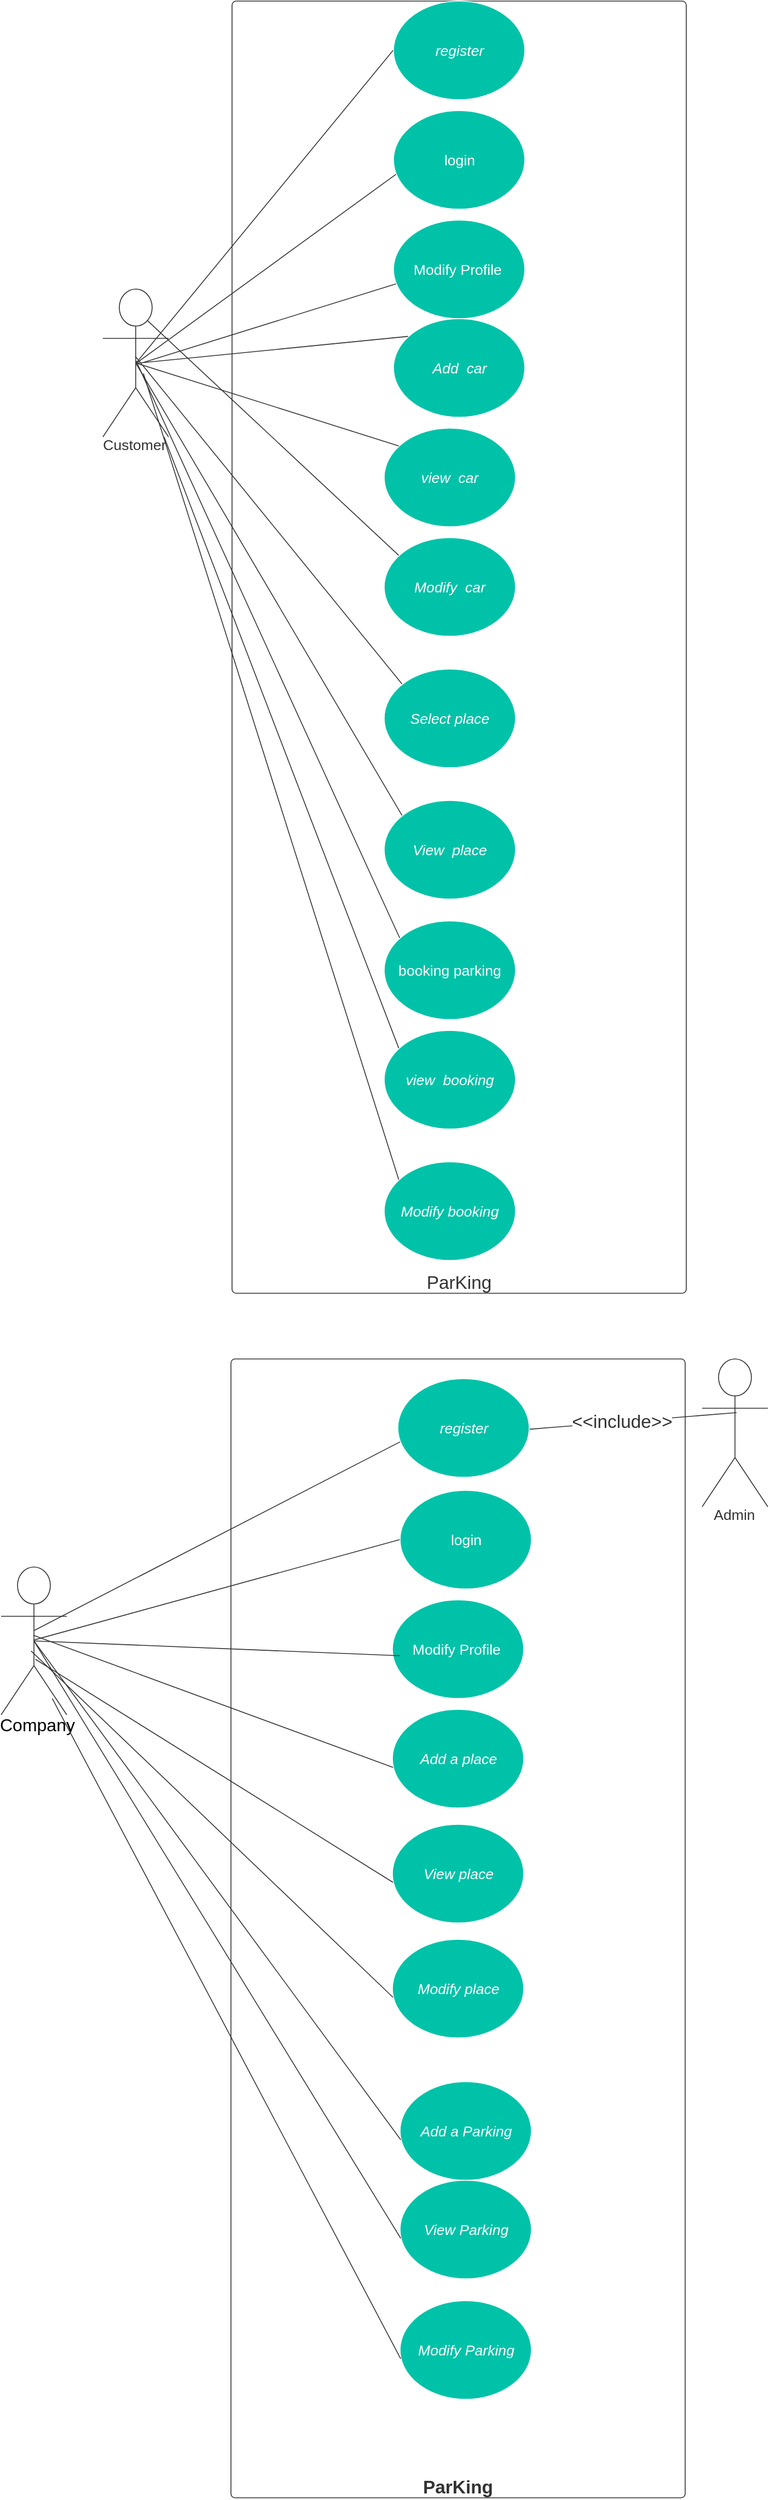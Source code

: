 <mxfile version="21.3.7" type="device">
  <diagram name="Page-1" id="s16WJbm6Fx1J53u12At3">
    <mxGraphModel dx="1749" dy="1240" grid="1" gridSize="10" guides="1" tooltips="1" connect="1" arrows="1" fold="1" page="1" pageScale="1" pageWidth="850" pageHeight="1100" math="0" shadow="0">
      <root>
        <mxCell id="0" />
        <mxCell id="1" parent="0" />
        <mxCell id="yer0IGdIqmeJuPcpPnfa-2" value="ParKing" style="html=1;overflow=block;blockSpacing=1;whiteSpace=wrap;container=1;pointerEvents=0;collapsible=0;recursiveResize=0;fontSize=16.7;fontColor=#333333;spacing=0;verticalAlign=bottom;strokeColor=#333333;strokeOpacity=100;fillOpacity=0;rounded=1;absoluteArcSize=1;arcSize=7.5;fillColor=#000000;strokeWidth=0.8;lucidId=Bqg6.6iqeOJ5;" parent="1" vertex="1">
          <mxGeometry x="301" y="10" width="415" height="1180" as="geometry" />
        </mxCell>
        <mxCell id="yer0IGdIqmeJuPcpPnfa-10" value="booking parking" style="html=1;overflow=block;blockSpacing=1;whiteSpace=wrap;ellipse;fontSize=13.3;fontColor=#ffffff;align=center;spacing=0;verticalAlign=middle;strokeColor=#ffffff;strokeOpacity=100;fillOpacity=100;rounded=1;absoluteArcSize=1;arcSize=7.5;fillColor=#00c2a8;strokeWidth=0.8;lucidId=nPg66Lcen1TV;" parent="yer0IGdIqmeJuPcpPnfa-2" vertex="1">
          <mxGeometry x="139" y="840" width="120" height="90" as="geometry" />
        </mxCell>
        <mxCell id="d7LF6ZpOPFW84GlmmyYs-4" value="Modify&amp;nbsp; car" style="html=1;overflow=block;blockSpacing=1;whiteSpace=wrap;ellipse;fontSize=13.3;fontColor=#ffffff;fontStyle=2;align=center;spacing=0;verticalAlign=middle;strokeColor=#ffffff;strokeOpacity=100;fillOpacity=100;rounded=1;absoluteArcSize=1;arcSize=7.5;fillColor=#00c2a8;strokeWidth=0.8;lucidId=rQg6UsH.H7ip;" vertex="1" parent="yer0IGdIqmeJuPcpPnfa-2">
          <mxGeometry x="139" y="490" width="120" height="90" as="geometry" />
        </mxCell>
        <mxCell id="d7LF6ZpOPFW84GlmmyYs-5" value="" style="html=1;jettySize=18;whiteSpace=wrap;fontSize=13;strokeColor=#333333;strokeOpacity=100;strokeWidth=0.8;rounded=0;startArrow=none;endArrow=none;entryX=0.111;entryY=0.18;entryPerimeter=0;lucidId=w-g60lsR1ei3;" edge="1" parent="yer0IGdIqmeJuPcpPnfa-2" target="d7LF6ZpOPFW84GlmmyYs-4">
          <mxGeometry width="100" height="100" relative="1" as="geometry">
            <Array as="points" />
            <mxPoint x="-91" y="279" as="sourcePoint" />
          </mxGeometry>
        </mxCell>
        <mxCell id="yer0IGdIqmeJuPcpPnfa-11" value="Add&amp;nbsp; car" style="html=1;overflow=block;blockSpacing=1;whiteSpace=wrap;ellipse;fontSize=13.3;fontColor=#ffffff;fontStyle=2;align=center;spacing=0;verticalAlign=middle;strokeColor=#ffffff;strokeOpacity=100;fillOpacity=100;rounded=1;absoluteArcSize=1;arcSize=7.5;fillColor=#00c2a8;strokeWidth=0.8;lucidId=rQg6UsH.H7ip;" parent="yer0IGdIqmeJuPcpPnfa-2" vertex="1">
          <mxGeometry x="147.5" y="290" width="120" height="90" as="geometry" />
        </mxCell>
        <mxCell id="yer0IGdIqmeJuPcpPnfa-6" value="register" style="html=1;overflow=block;blockSpacing=1;whiteSpace=wrap;ellipse;fontSize=13.3;fontColor=#ffffff;fontStyle=2;align=center;spacing=0;verticalAlign=middle;strokeColor=#ffffff;strokeOpacity=100;fillOpacity=100;rounded=1;absoluteArcSize=1;arcSize=7.5;fillColor=#00c2a8;strokeWidth=0.8;lucidId=Bqg6b9R.2y2D;" parent="yer0IGdIqmeJuPcpPnfa-2" vertex="1">
          <mxGeometry x="147.5" width="120" height="90" as="geometry" />
        </mxCell>
        <mxCell id="yer0IGdIqmeJuPcpPnfa-8" value="login" style="html=1;overflow=block;blockSpacing=1;whiteSpace=wrap;ellipse;fontSize=13.3;fontColor=#ffffff;align=center;spacing=0;verticalAlign=middle;strokeColor=#ffffff;strokeOpacity=100;fillOpacity=100;rounded=1;absoluteArcSize=1;arcSize=7.5;fillColor=#00c2a8;strokeWidth=0.8;lucidId=1yg6ph~d_LP~;" parent="yer0IGdIqmeJuPcpPnfa-2" vertex="1">
          <mxGeometry x="147.5" y="100" width="120" height="90" as="geometry" />
        </mxCell>
        <mxCell id="yer0IGdIqmeJuPcpPnfa-12" value="Select  place" style="html=1;overflow=block;blockSpacing=1;whiteSpace=wrap;ellipse;fontSize=13.3;fontColor=#ffffff;fontStyle=2;align=center;spacing=0;verticalAlign=middle;strokeColor=#ffffff;strokeOpacity=100;fillOpacity=100;rounded=1;absoluteArcSize=1;arcSize=7.5;fillColor=#00c2a8;strokeWidth=0.8;lucidId=sQg6l3K30XCc;" parent="yer0IGdIqmeJuPcpPnfa-2" vertex="1">
          <mxGeometry x="139" y="610" width="120" height="90" as="geometry" />
        </mxCell>
        <mxCell id="d7LF6ZpOPFW84GlmmyYs-6" value="view&amp;nbsp; car" style="html=1;overflow=block;blockSpacing=1;whiteSpace=wrap;ellipse;fontSize=13.3;fontColor=#ffffff;fontStyle=2;align=center;spacing=0;verticalAlign=middle;strokeColor=#ffffff;strokeOpacity=100;fillOpacity=100;rounded=1;absoluteArcSize=1;arcSize=7.5;fillColor=#00c2a8;strokeWidth=0.8;lucidId=rQg6UsH.H7ip;" vertex="1" parent="yer0IGdIqmeJuPcpPnfa-2">
          <mxGeometry x="139" y="390" width="120" height="90" as="geometry" />
        </mxCell>
        <mxCell id="d7LF6ZpOPFW84GlmmyYs-10" value="view&amp;nbsp; booking" style="html=1;overflow=block;blockSpacing=1;whiteSpace=wrap;ellipse;fontSize=13.3;fontColor=#ffffff;fontStyle=2;align=center;spacing=0;verticalAlign=middle;strokeColor=#ffffff;strokeOpacity=100;fillOpacity=100;rounded=1;absoluteArcSize=1;arcSize=7.5;fillColor=#00c2a8;strokeWidth=0.8;lucidId=rQg6UsH.H7ip;" vertex="1" parent="yer0IGdIqmeJuPcpPnfa-2">
          <mxGeometry x="139" y="940" width="120" height="90" as="geometry" />
        </mxCell>
        <mxCell id="d7LF6ZpOPFW84GlmmyYs-8" value="Modify&amp;nbsp;booking" style="html=1;overflow=block;blockSpacing=1;whiteSpace=wrap;ellipse;fontSize=13.3;fontColor=#ffffff;fontStyle=2;align=center;spacing=0;verticalAlign=middle;strokeColor=#ffffff;strokeOpacity=100;fillOpacity=100;rounded=1;absoluteArcSize=1;arcSize=7.5;fillColor=#00c2a8;strokeWidth=0.8;lucidId=rQg6UsH.H7ip;" vertex="1" parent="yer0IGdIqmeJuPcpPnfa-2">
          <mxGeometry x="139" y="1060" width="120" height="90" as="geometry" />
        </mxCell>
        <mxCell id="d7LF6ZpOPFW84GlmmyYs-13" value="Modify&amp;nbsp;Profile&amp;nbsp;" style="html=1;overflow=block;blockSpacing=1;whiteSpace=wrap;ellipse;fontSize=13.3;fontColor=#ffffff;align=center;spacing=0;verticalAlign=middle;strokeColor=#ffffff;strokeOpacity=100;fillOpacity=100;rounded=1;absoluteArcSize=1;arcSize=7.5;fillColor=#00c2a8;strokeWidth=0.8;lucidId=1yg6ph~d_LP~;" vertex="1" parent="yer0IGdIqmeJuPcpPnfa-2">
          <mxGeometry x="147.5" y="200" width="120" height="90" as="geometry" />
        </mxCell>
        <mxCell id="d7LF6ZpOPFW84GlmmyYs-14" value="" style="html=1;jettySize=18;whiteSpace=wrap;fontSize=13;strokeColor=#333333;strokeOpacity=100;strokeWidth=0.8;rounded=0;startArrow=none;endArrow=none;entryX=0.019;entryY=0.647;entryPerimeter=0;lucidId=FOg6-LeP_1ml;" edge="1" parent="yer0IGdIqmeJuPcpPnfa-2" target="d7LF6ZpOPFW84GlmmyYs-13">
          <mxGeometry width="100" height="100" relative="1" as="geometry">
            <Array as="points" />
            <mxPoint x="-81" y="330" as="sourcePoint" />
          </mxGeometry>
        </mxCell>
        <mxCell id="d7LF6ZpOPFW84GlmmyYs-16" value="View&amp;nbsp; place" style="html=1;overflow=block;blockSpacing=1;whiteSpace=wrap;ellipse;fontSize=13.3;fontColor=#ffffff;fontStyle=2;align=center;spacing=0;verticalAlign=middle;strokeColor=#ffffff;strokeOpacity=100;fillOpacity=100;rounded=1;absoluteArcSize=1;arcSize=7.5;fillColor=#00c2a8;strokeWidth=0.8;lucidId=sQg6l3K30XCc;" vertex="1" parent="yer0IGdIqmeJuPcpPnfa-2">
          <mxGeometry x="139" y="730" width="120" height="90" as="geometry" />
        </mxCell>
        <mxCell id="yer0IGdIqmeJuPcpPnfa-3" value="ParKing" style="html=1;overflow=block;blockSpacing=1;whiteSpace=wrap;container=1;pointerEvents=0;collapsible=0;recursiveResize=0;fontSize=16.7;fontColor=#333333;fontStyle=1;spacing=0;verticalAlign=bottom;strokeColor=#333333;strokeOpacity=100;fillOpacity=0;rounded=1;absoluteArcSize=1;arcSize=7.5;fillColor=#000000;strokeWidth=0.8;lucidId=55g6yMKkL3yv;" parent="1" vertex="1">
          <mxGeometry x="300" y="1250" width="415" height="1040" as="geometry" />
        </mxCell>
        <mxCell id="d7LF6ZpOPFW84GlmmyYs-97" value="View place" style="html=1;overflow=block;blockSpacing=1;whiteSpace=wrap;ellipse;fontSize=13.3;fontColor=#ffffff;fontStyle=2;align=center;spacing=0;verticalAlign=middle;strokeColor=#ffffff;strokeOpacity=100;fillOpacity=100;rounded=1;absoluteArcSize=1;arcSize=7.5;fillColor=#00c2a8;strokeWidth=0.8;lucidId=I1g6-z2hxhSr;" vertex="1" parent="yer0IGdIqmeJuPcpPnfa-3">
          <mxGeometry x="147.5" y="425" width="120" height="90" as="geometry" />
        </mxCell>
        <mxCell id="yer0IGdIqmeJuPcpPnfa-21" value="Add a place" style="html=1;overflow=block;blockSpacing=1;whiteSpace=wrap;ellipse;fontSize=13.3;fontColor=#ffffff;fontStyle=2;align=center;spacing=0;verticalAlign=middle;strokeColor=#ffffff;strokeOpacity=100;fillOpacity=100;rounded=1;absoluteArcSize=1;arcSize=7.5;fillColor=#00c2a8;strokeWidth=0.8;lucidId=I1g6-z2hxhSr;" parent="yer0IGdIqmeJuPcpPnfa-3" vertex="1">
          <mxGeometry x="147.5" y="320" width="120" height="90" as="geometry" />
        </mxCell>
        <mxCell id="d7LF6ZpOPFW84GlmmyYs-102" value="Modify&amp;nbsp;place" style="html=1;overflow=block;blockSpacing=1;whiteSpace=wrap;ellipse;fontSize=13.3;fontColor=#ffffff;fontStyle=2;align=center;spacing=0;verticalAlign=middle;strokeColor=#ffffff;strokeOpacity=100;fillOpacity=100;rounded=1;absoluteArcSize=1;arcSize=7.5;fillColor=#00c2a8;strokeWidth=0.8;lucidId=I1g6-z2hxhSr;" vertex="1" parent="yer0IGdIqmeJuPcpPnfa-3">
          <mxGeometry x="147.5" y="530" width="120" height="90" as="geometry" />
        </mxCell>
        <mxCell id="d7LF6ZpOPFW84GlmmyYs-104" value="View Parking" style="html=1;overflow=block;blockSpacing=1;whiteSpace=wrap;ellipse;fontSize=13.3;fontColor=#ffffff;fontStyle=2;align=center;spacing=0;verticalAlign=middle;strokeColor=#ffffff;strokeOpacity=100;fillOpacity=100;rounded=1;absoluteArcSize=1;arcSize=7.5;fillColor=#00c2a8;strokeWidth=0.8;lucidId=I1g6-z2hxhSr;" vertex="1" parent="yer0IGdIqmeJuPcpPnfa-3">
          <mxGeometry x="154.5" y="750" width="120" height="90" as="geometry" />
        </mxCell>
        <mxCell id="d7LF6ZpOPFW84GlmmyYs-105" value="Add a Parking" style="html=1;overflow=block;blockSpacing=1;whiteSpace=wrap;ellipse;fontSize=13.3;fontColor=#ffffff;fontStyle=2;align=center;spacing=0;verticalAlign=middle;strokeColor=#ffffff;strokeOpacity=100;fillOpacity=100;rounded=1;absoluteArcSize=1;arcSize=7.5;fillColor=#00c2a8;strokeWidth=0.8;lucidId=I1g6-z2hxhSr;" vertex="1" parent="yer0IGdIqmeJuPcpPnfa-3">
          <mxGeometry x="154.5" y="660" width="120" height="90" as="geometry" />
        </mxCell>
        <mxCell id="d7LF6ZpOPFW84GlmmyYs-106" value="Modify Parking" style="html=1;overflow=block;blockSpacing=1;whiteSpace=wrap;ellipse;fontSize=13.3;fontColor=#ffffff;fontStyle=2;align=center;spacing=0;verticalAlign=middle;strokeColor=#ffffff;strokeOpacity=100;fillOpacity=100;rounded=1;absoluteArcSize=1;arcSize=7.5;fillColor=#00c2a8;strokeWidth=0.8;lucidId=I1g6-z2hxhSr;" vertex="1" parent="yer0IGdIqmeJuPcpPnfa-3">
          <mxGeometry x="154.5" y="860" width="120" height="90" as="geometry" />
        </mxCell>
        <mxCell id="yer0IGdIqmeJuPcpPnfa-20" value="login" style="html=1;overflow=block;blockSpacing=1;whiteSpace=wrap;ellipse;fontSize=13.3;fontColor=#ffffff;align=center;spacing=0;verticalAlign=middle;strokeColor=#ffffff;strokeOpacity=100;fillOpacity=100;rounded=1;absoluteArcSize=1;arcSize=7.5;fillColor=#00c2a8;strokeWidth=0.8;lucidId=I1g6SlVd7WEm;" parent="yer0IGdIqmeJuPcpPnfa-3" vertex="1">
          <mxGeometry x="154.5" y="120" width="120" height="90" as="geometry" />
        </mxCell>
        <mxCell id="d7LF6ZpOPFW84GlmmyYs-113" value="Modify&amp;nbsp;Profile&amp;nbsp;" style="html=1;overflow=block;blockSpacing=1;whiteSpace=wrap;ellipse;fontSize=13.3;fontColor=#ffffff;align=center;spacing=0;verticalAlign=middle;strokeColor=#ffffff;strokeOpacity=100;fillOpacity=100;rounded=1;absoluteArcSize=1;arcSize=7.5;fillColor=#00c2a8;strokeWidth=0.8;lucidId=1yg6ph~d_LP~;" vertex="1" parent="yer0IGdIqmeJuPcpPnfa-3">
          <mxGeometry x="147.5" y="220" width="120" height="90" as="geometry" />
        </mxCell>
        <mxCell id="d7LF6ZpOPFW84GlmmyYs-114" value="" style="html=1;jettySize=18;whiteSpace=wrap;fontSize=13;strokeColor=#333333;strokeOpacity=100;strokeWidth=0.8;rounded=0;startArrow=none;endArrow=none;exitX=0.5;exitY=0.5;exitPerimeter=0;entryX=0.005;entryY=0.589;entryPerimeter=0;lucidId=G9g6W9McRclm;exitDx=0;exitDy=0;" edge="1" parent="yer0IGdIqmeJuPcpPnfa-3" source="yer0IGdIqmeJuPcpPnfa-26">
          <mxGeometry width="100" height="100" relative="1" as="geometry">
            <Array as="points" />
            <mxPoint x="-173.5" y="150" as="sourcePoint" />
            <mxPoint x="154.5" y="271" as="targetPoint" />
          </mxGeometry>
        </mxCell>
        <mxCell id="yer0IGdIqmeJuPcpPnfa-4" value="Customer" style="html=1;overflow=block;blockSpacing=1;shape=umlActor;labelPosition=center;verticalLabelPosition=bottom;verticalAlign=top;whiteSpace=nowrap;fontSize=13.3;fontColor=#333333;spacing=0;strokeColor=#333333;strokeOpacity=100;rounded=1;absoluteArcSize=1;arcSize=7.5;fillColor=#ffffff;strokeWidth=0.8;lucidId=Bqg68-uSPRnB;" parent="1" vertex="1">
          <mxGeometry x="183" y="273" width="60" height="135" as="geometry" />
        </mxCell>
        <mxCell id="yer0IGdIqmeJuPcpPnfa-5" value="Admin" style="html=1;overflow=block;blockSpacing=1;shape=umlActor;labelPosition=center;verticalLabelPosition=bottom;verticalAlign=top;whiteSpace=nowrap;fontSize=13.3;fontColor=#333333;spacing=0;strokeColor=#333333;strokeOpacity=100;rounded=1;absoluteArcSize=1;arcSize=7.5;fillColor=#ffffff;strokeWidth=0.8;lucidId=Bqg6L3N86B7u;" parent="1" vertex="1">
          <mxGeometry x="730.5" y="1250" width="60" height="135" as="geometry" />
        </mxCell>
        <mxCell id="yer0IGdIqmeJuPcpPnfa-7" value="" style="html=1;jettySize=18;whiteSpace=wrap;fontSize=13;strokeColor=#333333;strokeOpacity=100;strokeWidth=0.8;rounded=0;startArrow=none;endArrow=none;exitX=0.506;exitY=0.5;exitPerimeter=0;entryX=-0.003;entryY=0.5;entryPerimeter=0;lucidId=Bqg6mhyIei1e;" parent="1" source="yer0IGdIqmeJuPcpPnfa-4" target="yer0IGdIqmeJuPcpPnfa-6" edge="1">
          <mxGeometry width="100" height="100" relative="1" as="geometry">
            <Array as="points" />
          </mxGeometry>
        </mxCell>
        <mxCell id="yer0IGdIqmeJuPcpPnfa-9" value="" style="html=1;jettySize=18;whiteSpace=wrap;fontSize=13;strokeColor=#333333;strokeOpacity=100;strokeWidth=0.8;rounded=0;startArrow=none;endArrow=none;exitX=0.506;exitY=0.502;exitPerimeter=0;entryX=0.019;entryY=0.647;entryPerimeter=0;lucidId=FOg6-LeP_1ml;" parent="1" source="yer0IGdIqmeJuPcpPnfa-4" target="yer0IGdIqmeJuPcpPnfa-8" edge="1">
          <mxGeometry width="100" height="100" relative="1" as="geometry">
            <Array as="points" />
          </mxGeometry>
        </mxCell>
        <mxCell id="yer0IGdIqmeJuPcpPnfa-19" value="register" style="html=1;overflow=block;blockSpacing=1;whiteSpace=wrap;ellipse;fontSize=13.3;fontColor=#ffffff;fontStyle=2;align=center;spacing=0;verticalAlign=middle;strokeColor=#ffffff;strokeOpacity=100;fillOpacity=100;rounded=1;absoluteArcSize=1;arcSize=7.5;fillColor=#00c2a8;strokeWidth=0.8;lucidId=I1g6Zgy~X3of;" parent="1" vertex="1">
          <mxGeometry x="452.5" y="1268" width="120" height="90" as="geometry" />
        </mxCell>
        <mxCell id="yer0IGdIqmeJuPcpPnfa-26" value="Company" style="html=1;overflow=block;blockSpacing=1;shape=umlActor;labelPosition=center;verticalLabelPosition=bottom;verticalAlign=top;whiteSpace=nowrap;fontSize=16;fontColor=default;spacing=0;strokeColor=#333333;strokeOpacity=100;rounded=1;absoluteArcSize=1;arcSize=7.5;fillColor=#ffffff;strokeWidth=0.8;lucidId=M5g6JOFhlEeG;" parent="1" vertex="1">
          <mxGeometry x="90" y="1440" width="60" height="135" as="geometry" />
        </mxCell>
        <mxCell id="yer0IGdIqmeJuPcpPnfa-27" value="" style="html=1;jettySize=18;whiteSpace=wrap;fontSize=13;strokeColor=#333333;strokeOpacity=100;strokeWidth=0.8;rounded=0;startArrow=none;endArrow=none;exitX=0.506;exitY=0.429;exitPerimeter=0;entryX=0.017;entryY=0.641;entryPerimeter=0;lucidId=F7g6sY4Ty9f-;" parent="1" source="yer0IGdIqmeJuPcpPnfa-26" target="yer0IGdIqmeJuPcpPnfa-19" edge="1">
          <mxGeometry width="100" height="100" relative="1" as="geometry">
            <Array as="points" />
          </mxGeometry>
        </mxCell>
        <mxCell id="yer0IGdIqmeJuPcpPnfa-28" value="" style="html=1;jettySize=18;whiteSpace=wrap;fontSize=13;strokeColor=#333333;strokeOpacity=100;strokeWidth=0.8;rounded=0;startArrow=none;endArrow=none;exitX=1.003;exitY=0.513;exitPerimeter=0;entryX=0.525;entryY=0.363;entryPerimeter=0;lucidId=S7g6vy~FA92w;entryDx=0;entryDy=0;" parent="1" source="yer0IGdIqmeJuPcpPnfa-19" target="yer0IGdIqmeJuPcpPnfa-5" edge="1">
          <mxGeometry width="100" height="100" relative="1" as="geometry">
            <Array as="points" />
          </mxGeometry>
        </mxCell>
        <mxCell id="yer0IGdIqmeJuPcpPnfa-29" value="&amp;lt;&amp;lt;include&amp;gt;&amp;gt;" style="text;html=1;resizable=0;labelBackgroundColor=default;align=center;verticalAlign=middle;fontColor=#333333;fontSize=16.7;" parent="yer0IGdIqmeJuPcpPnfa-28" vertex="1">
          <mxGeometry x="-0.112" relative="1" as="geometry">
            <mxPoint as="offset" />
          </mxGeometry>
        </mxCell>
        <mxCell id="yer0IGdIqmeJuPcpPnfa-30" value="" style="html=1;jettySize=18;whiteSpace=wrap;fontSize=13;strokeColor=#333333;strokeOpacity=100;strokeWidth=0.8;rounded=0;startArrow=none;endArrow=none;exitX=0.506;exitY=0.493;exitPerimeter=0;entryX=-0.003;entryY=0.5;entryPerimeter=0;lucidId=r9g6H5ee5nx-;" parent="1" source="yer0IGdIqmeJuPcpPnfa-26" target="yer0IGdIqmeJuPcpPnfa-20" edge="1">
          <mxGeometry width="100" height="100" relative="1" as="geometry">
            <Array as="points" />
          </mxGeometry>
        </mxCell>
        <mxCell id="yer0IGdIqmeJuPcpPnfa-31" value="" style="html=1;jettySize=18;whiteSpace=wrap;fontSize=13;strokeColor=#333333;strokeOpacity=100;strokeWidth=0.8;rounded=0;startArrow=none;endArrow=none;exitX=0.494;exitY=0.462;exitPerimeter=0;entryX=0.005;entryY=0.589;entryPerimeter=0;lucidId=G9g6W9McRclm;" parent="1" source="yer0IGdIqmeJuPcpPnfa-26" target="yer0IGdIqmeJuPcpPnfa-21" edge="1">
          <mxGeometry width="100" height="100" relative="1" as="geometry">
            <Array as="points" />
          </mxGeometry>
        </mxCell>
        <mxCell id="yer0IGdIqmeJuPcpPnfa-33" value="" style="html=1;jettySize=18;whiteSpace=wrap;fontSize=13;strokeColor=#333333;strokeOpacity=100;strokeWidth=0.8;rounded=0;startArrow=none;endArrow=none;exitX=0.506;exitY=0.502;exitPerimeter=0;entryX=0.111;entryY=0.18;entryPerimeter=0;lucidId=w-g60lsR1ei3;" parent="1" source="yer0IGdIqmeJuPcpPnfa-4" target="yer0IGdIqmeJuPcpPnfa-11" edge="1">
          <mxGeometry width="100" height="100" relative="1" as="geometry">
            <Array as="points" />
          </mxGeometry>
        </mxCell>
        <mxCell id="yer0IGdIqmeJuPcpPnfa-35" value="" style="html=1;jettySize=18;whiteSpace=wrap;fontSize=13;strokeColor=#333333;strokeOpacity=100;strokeWidth=0.8;rounded=0;startArrow=none;endArrow=none;exitX=0.494;exitY=0.455;exitPerimeter=0;entryX=0.136;entryY=0.152;entryPerimeter=0;lucidId=x-g6yjnETSpe;" parent="1" source="yer0IGdIqmeJuPcpPnfa-4" target="yer0IGdIqmeJuPcpPnfa-12" edge="1">
          <mxGeometry width="100" height="100" relative="1" as="geometry">
            <Array as="points" />
          </mxGeometry>
        </mxCell>
        <mxCell id="yer0IGdIqmeJuPcpPnfa-36" value="" style="html=1;jettySize=18;whiteSpace=wrap;fontSize=13;strokeColor=#333333;strokeOpacity=100;strokeWidth=0.8;rounded=0;startArrow=none;endArrow=none;exitX=0.506;exitY=0.486;exitPerimeter=0;entryX=0.118;entryY=0.172;entryPerimeter=0;lucidId=2-g6SpY8H9Pt;" parent="1" source="yer0IGdIqmeJuPcpPnfa-4" target="yer0IGdIqmeJuPcpPnfa-10" edge="1">
          <mxGeometry width="100" height="100" relative="1" as="geometry">
            <Array as="points" />
          </mxGeometry>
        </mxCell>
        <mxCell id="d7LF6ZpOPFW84GlmmyYs-7" value="" style="html=1;jettySize=18;whiteSpace=wrap;fontSize=13;strokeColor=#333333;strokeOpacity=100;strokeWidth=0.8;rounded=0;startArrow=none;endArrow=none;entryX=0.111;entryY=0.18;entryPerimeter=0;lucidId=w-g60lsR1ei3;exitX=0.5;exitY=0.5;exitDx=0;exitDy=0;exitPerimeter=0;" edge="1" parent="1" target="d7LF6ZpOPFW84GlmmyYs-6" source="yer0IGdIqmeJuPcpPnfa-4">
          <mxGeometry width="100" height="100" relative="1" as="geometry">
            <Array as="points" />
            <mxPoint x="200" y="340" as="sourcePoint" />
          </mxGeometry>
        </mxCell>
        <mxCell id="d7LF6ZpOPFW84GlmmyYs-9" value="" style="html=1;jettySize=18;whiteSpace=wrap;fontSize=13;strokeColor=#333333;strokeOpacity=100;strokeWidth=0.8;rounded=0;startArrow=none;endArrow=none;entryX=0.111;entryY=0.18;entryPerimeter=0;lucidId=w-g60lsR1ei3;" edge="1" parent="1" target="d7LF6ZpOPFW84GlmmyYs-8">
          <mxGeometry width="100" height="100" relative="1" as="geometry">
            <Array as="points" />
            <mxPoint x="220" y="350" as="sourcePoint" />
          </mxGeometry>
        </mxCell>
        <mxCell id="d7LF6ZpOPFW84GlmmyYs-11" value="" style="html=1;jettySize=18;whiteSpace=wrap;fontSize=13;strokeColor=#333333;strokeOpacity=100;strokeWidth=0.8;rounded=0;startArrow=none;endArrow=none;entryX=0.111;entryY=0.18;entryPerimeter=0;lucidId=w-g60lsR1ei3;" edge="1" parent="1" target="d7LF6ZpOPFW84GlmmyYs-10" source="yer0IGdIqmeJuPcpPnfa-4">
          <mxGeometry width="100" height="100" relative="1" as="geometry">
            <Array as="points" />
            <mxPoint x="213" y="781" as="sourcePoint" />
          </mxGeometry>
        </mxCell>
        <mxCell id="d7LF6ZpOPFW84GlmmyYs-17" value="" style="html=1;jettySize=18;whiteSpace=wrap;fontSize=13;strokeColor=#333333;strokeOpacity=100;strokeWidth=0.8;rounded=0;startArrow=none;endArrow=none;exitX=0.5;exitY=0.5;exitPerimeter=0;entryX=0.136;entryY=0.152;entryPerimeter=0;lucidId=x-g6yjnETSpe;exitDx=0;exitDy=0;" edge="1" parent="1" target="d7LF6ZpOPFW84GlmmyYs-16" source="yer0IGdIqmeJuPcpPnfa-4">
          <mxGeometry width="100" height="100" relative="1" as="geometry">
            <Array as="points" />
            <mxPoint x="213" y="414" as="sourcePoint" />
          </mxGeometry>
        </mxCell>
        <mxCell id="d7LF6ZpOPFW84GlmmyYs-100" value="" style="html=1;jettySize=18;whiteSpace=wrap;fontSize=13;strokeColor=#333333;strokeOpacity=100;strokeWidth=0.8;rounded=0;startArrow=none;endArrow=none;exitX=0.523;exitY=0.624;exitPerimeter=0;entryX=0.005;entryY=0.589;entryPerimeter=0;lucidId=G9g6W9McRclm;exitDx=0;exitDy=0;" edge="1" parent="1" target="d7LF6ZpOPFW84GlmmyYs-97" source="yer0IGdIqmeJuPcpPnfa-26">
          <mxGeometry width="100" height="100" relative="1" as="geometry">
            <Array as="points" />
            <mxPoint x="149" y="1784" as="sourcePoint" />
          </mxGeometry>
        </mxCell>
        <mxCell id="d7LF6ZpOPFW84GlmmyYs-103" value="" style="html=1;jettySize=18;whiteSpace=wrap;fontSize=13;strokeColor=#333333;strokeOpacity=100;strokeWidth=0.8;rounded=0;startArrow=none;endArrow=none;exitX=0.457;exitY=0.568;exitPerimeter=0;entryX=0.005;entryY=0.589;entryPerimeter=0;lucidId=G9g6W9McRclm;exitDx=0;exitDy=0;" edge="1" parent="1" target="d7LF6ZpOPFW84GlmmyYs-102" source="yer0IGdIqmeJuPcpPnfa-26">
          <mxGeometry width="100" height="100" relative="1" as="geometry">
            <Array as="points" />
            <mxPoint x="110" y="1879" as="sourcePoint" />
          </mxGeometry>
        </mxCell>
        <mxCell id="d7LF6ZpOPFW84GlmmyYs-107" value="" style="html=1;jettySize=18;whiteSpace=wrap;fontSize=13;strokeColor=#333333;strokeOpacity=100;strokeWidth=0.8;rounded=0;startArrow=none;endArrow=none;exitX=0.5;exitY=0.5;exitPerimeter=0;entryX=0.005;entryY=0.589;entryPerimeter=0;lucidId=G9g6W9McRclm;exitDx=0;exitDy=0;" edge="1" parent="1" target="d7LF6ZpOPFW84GlmmyYs-105" source="yer0IGdIqmeJuPcpPnfa-26">
          <mxGeometry width="100" height="100" relative="1" as="geometry">
            <Array as="points" />
            <mxPoint x="120" y="1947.5" as="sourcePoint" />
          </mxGeometry>
        </mxCell>
        <mxCell id="d7LF6ZpOPFW84GlmmyYs-108" value="" style="html=1;jettySize=18;whiteSpace=wrap;fontSize=13;strokeColor=#333333;strokeOpacity=100;strokeWidth=0.8;rounded=0;startArrow=none;endArrow=none;exitX=0.5;exitY=0.5;exitPerimeter=0;entryX=0.005;entryY=0.589;entryPerimeter=0;lucidId=G9g6W9McRclm;exitDx=0;exitDy=0;" edge="1" parent="1" target="d7LF6ZpOPFW84GlmmyYs-104" source="yer0IGdIqmeJuPcpPnfa-26">
          <mxGeometry width="100" height="100" relative="1" as="geometry">
            <Array as="points" />
            <mxPoint x="118.56" y="1960.73" as="sourcePoint" />
          </mxGeometry>
        </mxCell>
        <mxCell id="d7LF6ZpOPFW84GlmmyYs-109" value="" style="html=1;jettySize=18;whiteSpace=wrap;fontSize=13;strokeColor=#333333;strokeOpacity=100;strokeWidth=0.8;rounded=0;startArrow=none;endArrow=none;entryX=0.005;entryY=0.589;entryPerimeter=0;lucidId=G9g6W9McRclm;exitX=0.779;exitY=0.889;exitDx=0;exitDy=0;exitPerimeter=0;" edge="1" parent="1" target="d7LF6ZpOPFW84GlmmyYs-106" source="yer0IGdIqmeJuPcpPnfa-26">
          <mxGeometry width="100" height="100" relative="1" as="geometry">
            <Array as="points" />
            <mxPoint x="120" y="1960" as="sourcePoint" />
          </mxGeometry>
        </mxCell>
      </root>
    </mxGraphModel>
  </diagram>
</mxfile>

